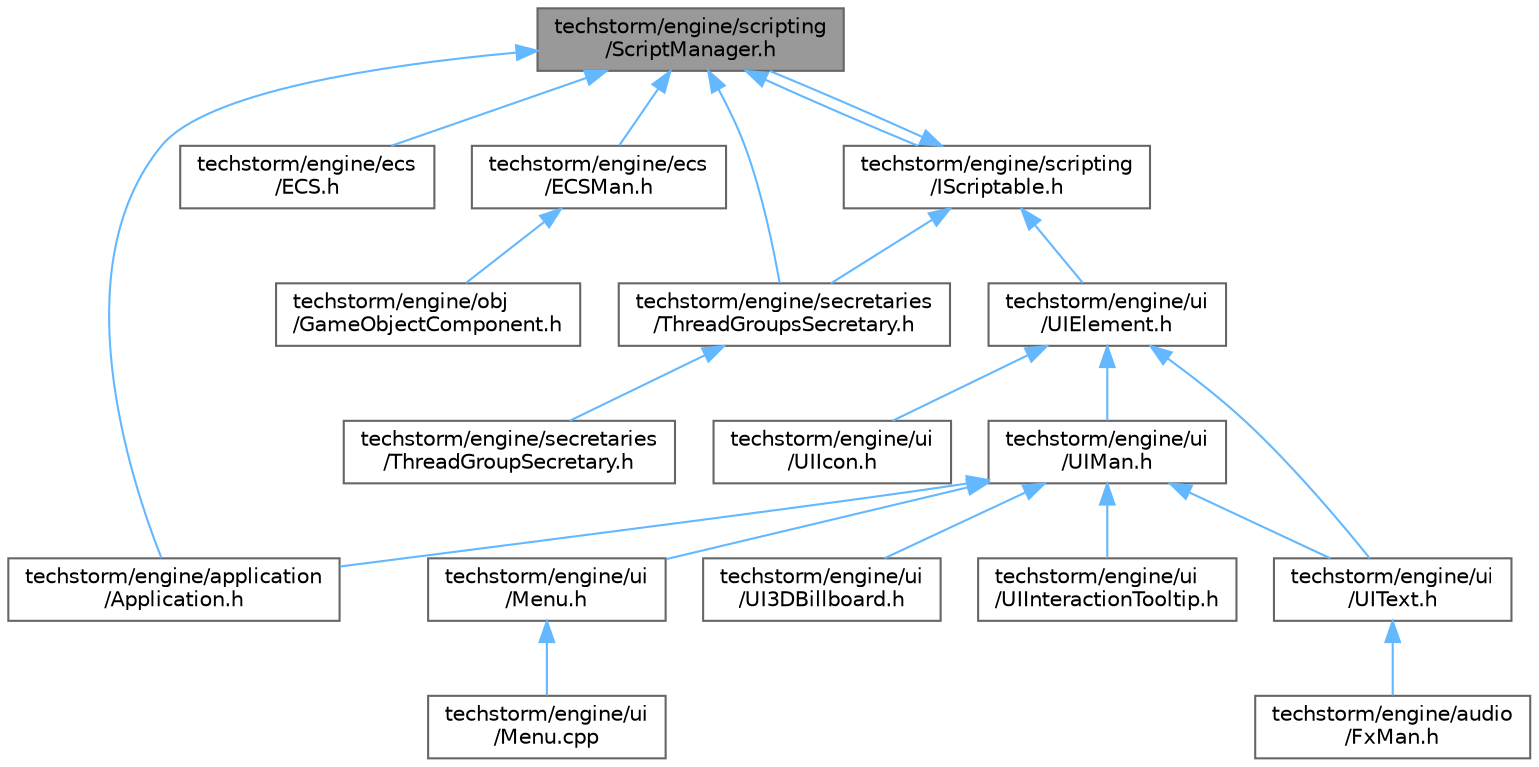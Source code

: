 digraph "techstorm/engine/scripting/ScriptManager.h"
{
 // LATEX_PDF_SIZE
  bgcolor="transparent";
  edge [fontname=Helvetica,fontsize=10,labelfontname=Helvetica,labelfontsize=10];
  node [fontname=Helvetica,fontsize=10,shape=box,height=0.2,width=0.4];
  Node1 [id="Node000001",label="techstorm/engine/scripting\l/ScriptManager.h",height=0.2,width=0.4,color="gray40", fillcolor="grey60", style="filled", fontcolor="black",tooltip=" "];
  Node1 -> Node2 [id="edge1_Node000001_Node000002",dir="back",color="steelblue1",style="solid",tooltip=" "];
  Node2 [id="Node000002",label="techstorm/engine/application\l/Application.h",height=0.2,width=0.4,color="grey40", fillcolor="white", style="filled",URL="$engine_2application_2_application_8h.html",tooltip=" "];
  Node1 -> Node3 [id="edge2_Node000001_Node000003",dir="back",color="steelblue1",style="solid",tooltip=" "];
  Node3 [id="Node000003",label="techstorm/engine/ecs\l/ECS.h",height=0.2,width=0.4,color="grey40", fillcolor="white", style="filled",URL="$engine_2ecs_2_e_c_s_8h.html",tooltip=" "];
  Node1 -> Node4 [id="edge3_Node000001_Node000004",dir="back",color="steelblue1",style="solid",tooltip=" "];
  Node4 [id="Node000004",label="techstorm/engine/ecs\l/ECSMan.h",height=0.2,width=0.4,color="grey40", fillcolor="white", style="filled",URL="$engine_2ecs_2_e_c_s_man_8h.html",tooltip=" "];
  Node4 -> Node5 [id="edge4_Node000004_Node000005",dir="back",color="steelblue1",style="solid",tooltip=" "];
  Node5 [id="Node000005",label="techstorm/engine/obj\l/GameObjectComponent.h",height=0.2,width=0.4,color="grey40", fillcolor="white", style="filled",URL="$engine_2obj_2_game_object_component_8h.html",tooltip=" "];
  Node1 -> Node6 [id="edge5_Node000001_Node000006",dir="back",color="steelblue1",style="solid",tooltip=" "];
  Node6 [id="Node000006",label="techstorm/engine/scripting\l/IScriptable.h",height=0.2,width=0.4,color="grey40", fillcolor="white", style="filled",URL="$engine_2scripting_2_i_scriptable_8h.html",tooltip=" "];
  Node6 -> Node1 [id="edge6_Node000006_Node000001",dir="back",color="steelblue1",style="solid",tooltip=" "];
  Node6 -> Node7 [id="edge7_Node000006_Node000007",dir="back",color="steelblue1",style="solid",tooltip=" "];
  Node7 [id="Node000007",label="techstorm/engine/secretaries\l/ThreadGroupsSecretary.h",height=0.2,width=0.4,color="grey40", fillcolor="white", style="filled",URL="$engine_2secretaries_2_thread_groups_secretary_8h.html",tooltip=" "];
  Node7 -> Node8 [id="edge8_Node000007_Node000008",dir="back",color="steelblue1",style="solid",tooltip=" "];
  Node8 [id="Node000008",label="techstorm/engine/secretaries\l/ThreadGroupSecretary.h",height=0.2,width=0.4,color="grey40", fillcolor="white", style="filled",URL="$engine_2secretaries_2_thread_group_secretary_8h.html",tooltip=" "];
  Node6 -> Node9 [id="edge9_Node000006_Node000009",dir="back",color="steelblue1",style="solid",tooltip=" "];
  Node9 [id="Node000009",label="techstorm/engine/ui\l/UIElement.h",height=0.2,width=0.4,color="grey40", fillcolor="white", style="filled",URL="$engine_2ui_2_u_i_element_8h.html",tooltip=" "];
  Node9 -> Node10 [id="edge10_Node000009_Node000010",dir="back",color="steelblue1",style="solid",tooltip=" "];
  Node10 [id="Node000010",label="techstorm/engine/ui\l/UIIcon.h",height=0.2,width=0.4,color="grey40", fillcolor="white", style="filled",URL="$engine_2ui_2_u_i_icon_8h.html",tooltip=" "];
  Node9 -> Node11 [id="edge11_Node000009_Node000011",dir="back",color="steelblue1",style="solid",tooltip=" "];
  Node11 [id="Node000011",label="techstorm/engine/ui\l/UIMan.h",height=0.2,width=0.4,color="grey40", fillcolor="white", style="filled",URL="$engine_2ui_2_u_i_man_8h.html",tooltip=" "];
  Node11 -> Node2 [id="edge12_Node000011_Node000002",dir="back",color="steelblue1",style="solid",tooltip=" "];
  Node11 -> Node12 [id="edge13_Node000011_Node000012",dir="back",color="steelblue1",style="solid",tooltip=" "];
  Node12 [id="Node000012",label="techstorm/engine/ui\l/Menu.h",height=0.2,width=0.4,color="grey40", fillcolor="white", style="filled",URL="$_menu_8h.html",tooltip=" "];
  Node12 -> Node13 [id="edge14_Node000012_Node000013",dir="back",color="steelblue1",style="solid",tooltip=" "];
  Node13 [id="Node000013",label="techstorm/engine/ui\l/Menu.cpp",height=0.2,width=0.4,color="grey40", fillcolor="white", style="filled",URL="$_menu_8cpp.html",tooltip=" "];
  Node11 -> Node14 [id="edge15_Node000011_Node000014",dir="back",color="steelblue1",style="solid",tooltip=" "];
  Node14 [id="Node000014",label="techstorm/engine/ui\l/UI3DBillboard.h",height=0.2,width=0.4,color="grey40", fillcolor="white", style="filled",URL="$engine_2ui_2_u_i3_d_billboard_8h.html",tooltip=" "];
  Node11 -> Node15 [id="edge16_Node000011_Node000015",dir="back",color="steelblue1",style="solid",tooltip=" "];
  Node15 [id="Node000015",label="techstorm/engine/ui\l/UIInteractionTooltip.h",height=0.2,width=0.4,color="grey40", fillcolor="white", style="filled",URL="$engine_2ui_2_u_i_interaction_tooltip_8h.html",tooltip=" "];
  Node11 -> Node16 [id="edge17_Node000011_Node000016",dir="back",color="steelblue1",style="solid",tooltip=" "];
  Node16 [id="Node000016",label="techstorm/engine/ui\l/UIText.h",height=0.2,width=0.4,color="grey40", fillcolor="white", style="filled",URL="$engine_2ui_2_u_i_text_8h.html",tooltip=" "];
  Node16 -> Node17 [id="edge18_Node000016_Node000017",dir="back",color="steelblue1",style="solid",tooltip=" "];
  Node17 [id="Node000017",label="techstorm/engine/audio\l/FxMan.h",height=0.2,width=0.4,color="grey40", fillcolor="white", style="filled",URL="$engine_2audio_2_fx_man_8h.html",tooltip=" "];
  Node9 -> Node16 [id="edge19_Node000009_Node000016",dir="back",color="steelblue1",style="solid",tooltip=" "];
  Node1 -> Node7 [id="edge20_Node000001_Node000007",dir="back",color="steelblue1",style="solid",tooltip=" "];
}
